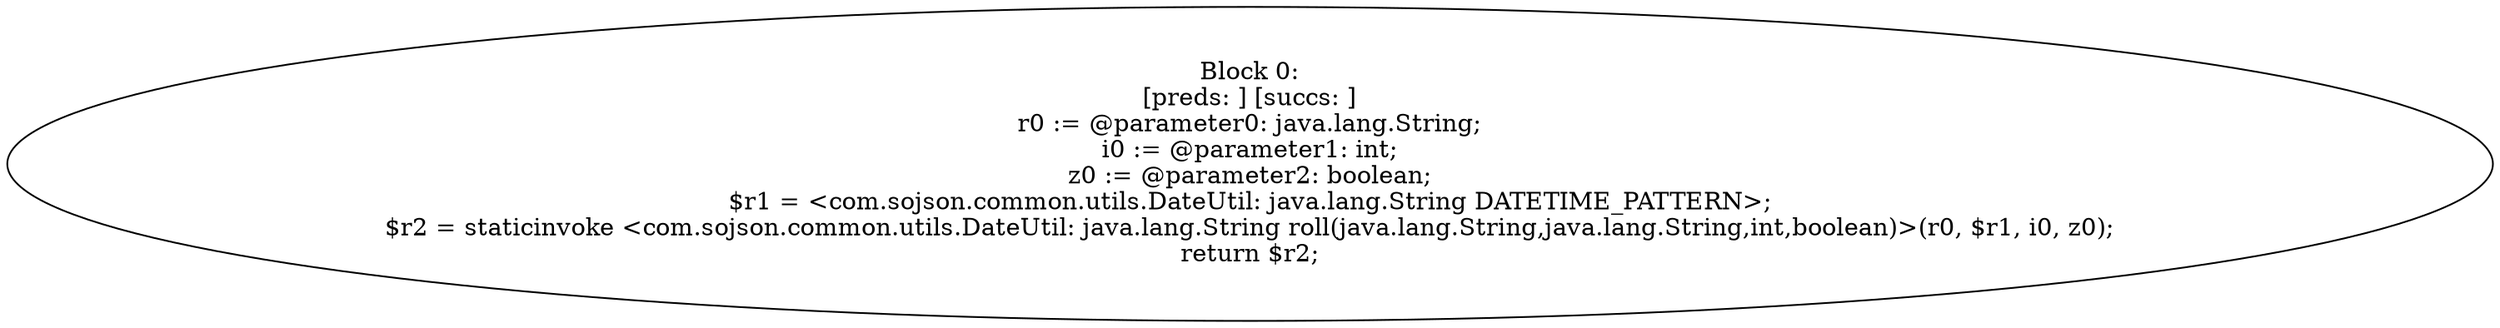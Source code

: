 digraph "unitGraph" {
    "Block 0:
[preds: ] [succs: ]
r0 := @parameter0: java.lang.String;
i0 := @parameter1: int;
z0 := @parameter2: boolean;
$r1 = <com.sojson.common.utils.DateUtil: java.lang.String DATETIME_PATTERN>;
$r2 = staticinvoke <com.sojson.common.utils.DateUtil: java.lang.String roll(java.lang.String,java.lang.String,int,boolean)>(r0, $r1, i0, z0);
return $r2;
"
}
